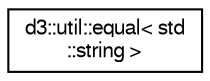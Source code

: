 digraph "Graphical Class Hierarchy"
{
  edge [fontname="FreeSans",fontsize="10",labelfontname="FreeSans",labelfontsize="10"];
  node [fontname="FreeSans",fontsize="10",shape=record];
  rankdir="LR";
  Node1 [label="d3::util::equal\< std\l::string \>",height=0.2,width=0.4,color="black", fillcolor="white", style="filled",URL="$structd3_1_1util_1_1equal_3_01std_1_1string_01_4.html"];
}
